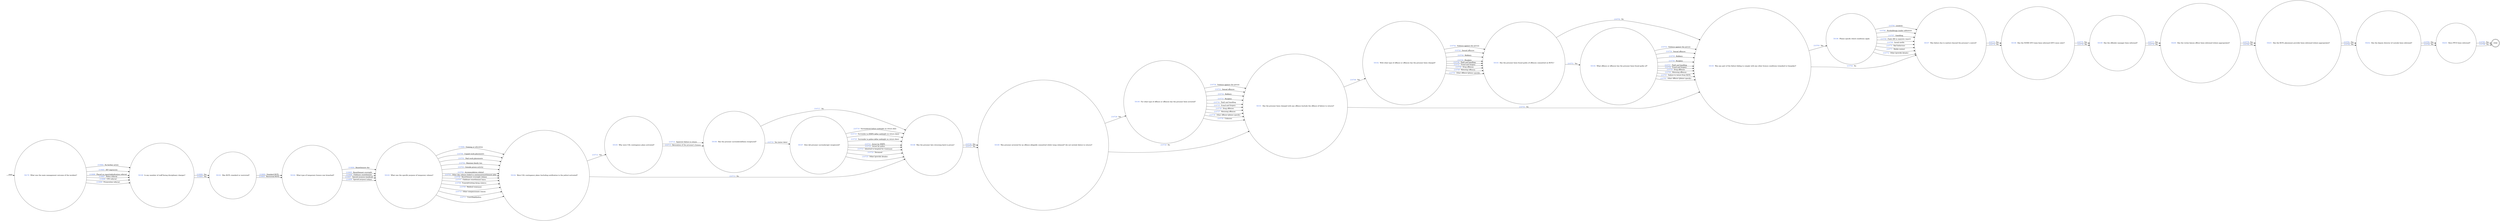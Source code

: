 digraph TEMPORARY_RELEASE_FAILURE {
  rankdir=LR;
  node [shape = circle];
  START_NODE [label="", shape=none];
  START_NODE -> 59179 [label = "start"];
  END_NODE [label="END", shape="doublecircle"];
  59179 [label = < <FONT COLOR="royalblue">59179 </FONT> What was the main management outcome of the incident? >];
  59179 -> 59180 [label = < <FONT COLOR="royalblue">210684 </FONT> No further action >];
  59179 -> 59180 [label = < <FONT COLOR="royalblue">210685 </FONT> IEP regression >];
  59179 -> 59180 [label = < <FONT COLOR="royalblue">210686 </FONT> Placed on report/adjudication referral >];
  59179 -> 59180 [label = < <FONT COLOR="royalblue">210687 </FONT> Police referral >];
  59179 -> 59180 [label = < <FONT COLOR="royalblue">210688 </FONT> CPS referral >];
  59179 -> 59180 [label = < <FONT COLOR="royalblue">210689 </FONT> Prosecution referral >];
  59180 [label = < <FONT COLOR="royalblue">59180 </FONT> Is any member of staff facing disciplinary charges? >];
  59180 -> 59181 [label = < <FONT COLOR="royalblue">210690 </FONT> Yes >];
  59180 -> 59181 [label = < <FONT COLOR="royalblue">210691 </FONT> No >];
  59181 [label = < <FONT COLOR="royalblue">59181 </FONT> Was ROTL standard or restricted? >];
  59181 -> 59182 [label = < <FONT COLOR="royalblue">210692 </FONT> Standard ROTL >];
  59181 -> 59182 [label = < <FONT COLOR="royalblue">210693 </FONT> Restricted ROTL >];
  59182 [label = < <FONT COLOR="royalblue">59182 </FONT> What type of temporary licence was breached? >];
  59182 -> 59183 [label = < <FONT COLOR="royalblue">210694 </FONT> Resettlement day >];
  59182 -> 59183 [label = < <FONT COLOR="royalblue">210695 </FONT> Resettlement overnight >];
  59182 -> 59183 [label = < <FONT COLOR="royalblue">210696 </FONT> Childcare resettlement >];
  59182 -> 59183 [label = < <FONT COLOR="royalblue">210697 </FONT> Special purpose (medical) >];
  59182 -> 59183 [label = < <FONT COLOR="royalblue">210698 </FONT> Special purpose (other) >];
  59183 [label = < <FONT COLOR="royalblue">59183 </FONT> What was the specific purpose of temporary release? >];
  59183 -> 59184 [label = < <FONT COLOR="royalblue">210699 </FONT> Training or education >];
  59183 -> 59184 [label = < <FONT COLOR="royalblue">210700 </FONT> Unpaid work placements >];
  59183 -> 59184 [label = < <FONT COLOR="royalblue">210701 </FONT> Paid work placements >];
  59183 -> 59184 [label = < <FONT COLOR="royalblue">210702 </FONT> Maintain family ties >];
  59183 -> 59184 [label = < <FONT COLOR="royalblue">210703 </FONT> Outside prison activity >];
  59183 -> 59184 [label = < <FONT COLOR="royalblue">210704 </FONT> Accommodation related >];
  59183 -> 59184 [label = < <FONT COLOR="royalblue">210705 </FONT> Other day release linked to sentence/resettlement plan >];
  59183 -> 59184 [label = < <FONT COLOR="royalblue">210706 </FONT> Resettlement overnight release >];
  59183 -> 59184 [label = < <FONT COLOR="royalblue">210707 </FONT> Childcare resettlement leave >];
  59183 -> 59184 [label = < <FONT COLOR="royalblue">210708 </FONT> Funeral/visiting dying relative >];
  59183 -> 59184 [label = < <FONT COLOR="royalblue">210709 </FONT> Medical treatment >];
  59183 -> 59184 [label = < <FONT COLOR="royalblue">210710 </FONT> Other compassionate reason >];
  59183 -> 59184 [label = < <FONT COLOR="royalblue">210711 </FONT> Court/legal/police >];
  59184 [label = < <FONT COLOR="royalblue">59184 </FONT> Were UAL contingency plans (including notification to the police) activated? >];
  59184 -> 59185 [label = < <FONT COLOR="royalblue">210712 </FONT> Yes >];
  59184 -> 59188 [label = < <FONT COLOR="royalblue">210713 </FONT> No >];
  59185 [label = < <FONT COLOR="royalblue">59185 </FONT> Why were UAL contingency plans activated? >];
  59185 -> 59186 [label = < <FONT COLOR="royalblue">210714 </FONT> Apparent failure to return >];
  59185 -> 59186 [label = < <FONT COLOR="royalblue">210715 </FONT> Revocation of the prisoner's licence >];
  59186 [label = < <FONT COLOR="royalblue">59186 </FONT> Has the prisoner surrendered/been recaptured? >];
  59186 -> 59187 [label = < <FONT COLOR="royalblue">210716 </FONT> Yes (enter date) >];
  59186 -> 59188 [label = < <FONT COLOR="royalblue">210717 </FONT> No >];
  59187 [label = < <FONT COLOR="royalblue">59187 </FONT> How did prisoner surrender/get recaptured? >];
  59187 -> 59188 [label = < <FONT COLOR="royalblue">210718 </FONT> Surrendered before midnight on return date >];
  59187 -> 59188 [label = < <FONT COLOR="royalblue">210719 </FONT> Surrender to HMPS (after midnight on return date) >];
  59187 -> 59188 [label = < <FONT COLOR="royalblue">210720 </FONT> Surrender to police (after midnight on return date) >];
  59187 -> 59188 [label = < <FONT COLOR="royalblue">210721 </FONT> Arrest by HMPS >];
  59187 -> 59188 [label = < <FONT COLOR="royalblue">210722 </FONT> Arrest by police >];
  59187 -> 59188 [label = < <FONT COLOR="royalblue">210723 </FONT> Admitted to hospital for treatment >];
  59187 -> 59188 [label = < <FONT COLOR="royalblue">210724 </FONT> Deceased >];
  59187 -> 59188 [label = < <FONT COLOR="royalblue">210725 </FONT> Other (provide details) >];
  59188 [label = < <FONT COLOR="royalblue">59188 </FONT> Was the prisoner late returning back to prison? >];
  59188 -> 59189 [label = < <FONT COLOR="royalblue">210726 </FONT> Yes >];
  59188 -> 59189 [label = < <FONT COLOR="royalblue">210727 </FONT> No >];
  59189 [label = < <FONT COLOR="royalblue">59189 </FONT> Was prisoner arrested for an offence allegedly committed whilst temp released? (do not include failure to return)? >];
  59189 -> 59190 [label = < <FONT COLOR="royalblue">210728 </FONT> Yes >];
  59189 -> 59191 [label = < <FONT COLOR="royalblue">210729 </FONT> No >];
  59190 [label = < <FONT COLOR="royalblue">59190 </FONT> For what type of offence or offences has the prisoner been arrested? >];
  59190 -> 59191 [label = < <FONT COLOR="royalblue">210730 </FONT> Violence against the person >];
  59190 -> 59191 [label = < <FONT COLOR="royalblue">210731 </FONT> Sexual offences >];
  59190 -> 59191 [label = < <FONT COLOR="royalblue">210732 </FONT> Robbery >];
  59190 -> 59191 [label = < <FONT COLOR="royalblue">210733 </FONT> Burglary >];
  59190 -> 59191 [label = < <FONT COLOR="royalblue">210734 </FONT> Theft and handling >];
  59190 -> 59191 [label = < <FONT COLOR="royalblue">210735 </FONT> Fraud and forgery >];
  59190 -> 59191 [label = < <FONT COLOR="royalblue">210736 </FONT> Drug offences >];
  59190 -> 59191 [label = < <FONT COLOR="royalblue">210737 </FONT> Motoring offences >];
  59190 -> 59191 [label = < <FONT COLOR="royalblue">210738 </FONT> Other offence (please specify) >];
  59190 -> 59191 [label = < <FONT COLOR="royalblue">210739 </FONT> Unknown >];
  59191 [label = < <FONT COLOR="royalblue">59191 </FONT> Has the prisoner been charged with any offence (include the offence of failure to return)? >];
  59191 -> 59192 [label = < <FONT COLOR="royalblue">210740 </FONT> Yes >];
  59191 -> 59195 [label = < <FONT COLOR="royalblue">210741 </FONT> No >];
  59192 [label = < <FONT COLOR="royalblue">59192 </FONT> With what type of offence or offences has the prisoner been charged? >];
  59192 -> 59193 [label = < <FONT COLOR="royalblue">210742 </FONT> Violence against the person >];
  59192 -> 59193 [label = < <FONT COLOR="royalblue">210743 </FONT> Sexual offences >];
  59192 -> 59193 [label = < <FONT COLOR="royalblue">210744 </FONT> Robbery >];
  59192 -> 59193 [label = < <FONT COLOR="royalblue">210745 </FONT> Burglary >];
  59192 -> 59193 [label = < <FONT COLOR="royalblue">210746 </FONT> Theft and handling >];
  59192 -> 59193 [label = < <FONT COLOR="royalblue">210747 </FONT> Fraud and forgery >];
  59192 -> 59193 [label = < <FONT COLOR="royalblue">210748 </FONT> Drug offences >];
  59192 -> 59193 [label = < <FONT COLOR="royalblue">210749 </FONT> Motoring offences >];
  59192 -> 59193 [label = < <FONT COLOR="royalblue">210750 </FONT> Other offence (please specify) >];
  59193 [label = < <FONT COLOR="royalblue">59193 </FONT> Has the prisoner been found guilty of offences committed on ROTL? >];
  59193 -> 59194 [label = < <FONT COLOR="royalblue">210751 </FONT> Yes >];
  59193 -> 59195 [label = < <FONT COLOR="royalblue">210752 </FONT> No >];
  59194 [label = < <FONT COLOR="royalblue">59194 </FONT> What offence or offences has the prisoner been found guilty of? >];
  59194 -> 59195 [label = < <FONT COLOR="royalblue">210753 </FONT> Violence against the person >];
  59194 -> 59195 [label = < <FONT COLOR="royalblue">210754 </FONT> Sexual offences >];
  59194 -> 59195 [label = < <FONT COLOR="royalblue">210755 </FONT> Robbery >];
  59194 -> 59195 [label = < <FONT COLOR="royalblue">210756 </FONT> Burglary >];
  59194 -> 59195 [label = < <FONT COLOR="royalblue">210757 </FONT> Theft and handling >];
  59194 -> 59195 [label = < <FONT COLOR="royalblue">210758 </FONT> Fraud and forgery >];
  59194 -> 59195 [label = < <FONT COLOR="royalblue">210759 </FONT> Drug offences >];
  59194 -> 59195 [label = < <FONT COLOR="royalblue">210760 </FONT> Motoring offences >];
  59194 -> 59195 [label = < <FONT COLOR="royalblue">210761 </FONT> Failure to return from ROTL >];
  59194 -> 59195 [label = < <FONT COLOR="royalblue">210762 </FONT> Other offence (please specify) >];
  59195 [label = < <FONT COLOR="royalblue">59195 </FONT> Was any part of the failure failing to comply with any other licence conditions (standard or bespoke)? >];
  59195 -> 59196 [label = < <FONT COLOR="royalblue">210763 </FONT> Yes >];
  59195 -> 59197 [label = < <FONT COLOR="royalblue">210764 </FONT> No >];
  59196 [label = < <FONT COLOR="royalblue">59196 </FONT> Please specify which conditions apply >];
  59196 -> 59197 [label = < <FONT COLOR="royalblue">210765 </FONT> Location >];
  59196 -> 59197 [label = < <FONT COLOR="royalblue">210766 </FONT> Alcohol/drugs (under influence) >];
  59196 -> 59197 [label = < <FONT COLOR="royalblue">210767 </FONT> Gambling >];
  59196 -> 59197 [label = < <FONT COLOR="royalblue">210768 </FONT> Finds (fill in separate report) >];
  59196 -> 59197 [label = < <FONT COLOR="royalblue">210769 </FONT> Social media >];
  59196 -> 59197 [label = < <FONT COLOR="royalblue">210770 </FONT> Bad behaviour >];
  59196 -> 59197 [label = < <FONT COLOR="royalblue">210771 </FONT> Media contact >];
  59196 -> 59197 [label = < <FONT COLOR="royalblue">210772 </FONT> Other (provide details) >];
  59197 [label = < <FONT COLOR="royalblue">59197 </FONT> Was failure due to matters beyond the prisoner’s control? >];
  59197 -> 59198 [label = < <FONT COLOR="royalblue">210773 </FONT> Yes >];
  59197 -> 59198 [label = < <FONT COLOR="royalblue">210774 </FONT> No >];
  59198 [label = < <FONT COLOR="royalblue">59198 </FONT> Has the NOMS SFO team been informed (SFO cases only)? >];
  59198 -> 59199 [label = < <FONT COLOR="royalblue">210775 </FONT> Yes >];
  59198 -> 59199 [label = < <FONT COLOR="royalblue">210776 </FONT> No >];
  59199 [label = < <FONT COLOR="royalblue">59199 </FONT> Has the offender manager been informed? >];
  59199 -> 59200 [label = < <FONT COLOR="royalblue">210777 </FONT> Yes >];
  59199 -> 59200 [label = < <FONT COLOR="royalblue">210778 </FONT> No >];
  59200 [label = < <FONT COLOR="royalblue">59200 </FONT> Has the victim liaison officer been informed (where appropriate)? >];
  59200 -> 59201 [label = < <FONT COLOR="royalblue">210779 </FONT> Yes >];
  59200 -> 59201 [label = < <FONT COLOR="royalblue">210780 </FONT> No >];
  59201 [label = < <FONT COLOR="royalblue">59201 </FONT> Has the ROTL placement provider been informed (where appropriate)? >];
  59201 -> 59202 [label = < <FONT COLOR="royalblue">210781 </FONT> Yes >];
  59201 -> 59202 [label = < <FONT COLOR="royalblue">210782 </FONT> No >];
  59202 [label = < <FONT COLOR="royalblue">59202 </FONT> Has the deputy director of custody been informed? >];
  59202 -> 59203 [label = < <FONT COLOR="royalblue">210783 </FONT> Yes >];
  59202 -> 59203 [label = < <FONT COLOR="royalblue">210784 </FONT> No >];
  59203 [label = < <FONT COLOR="royalblue">59203 </FONT> Have PPCS been informed? >];
  59203 -> END_NODE [label = < <FONT COLOR="royalblue">210785 </FONT> Yes >];
  59203 -> END_NODE [label = < <FONT COLOR="royalblue">210786 </FONT> No >];
}
